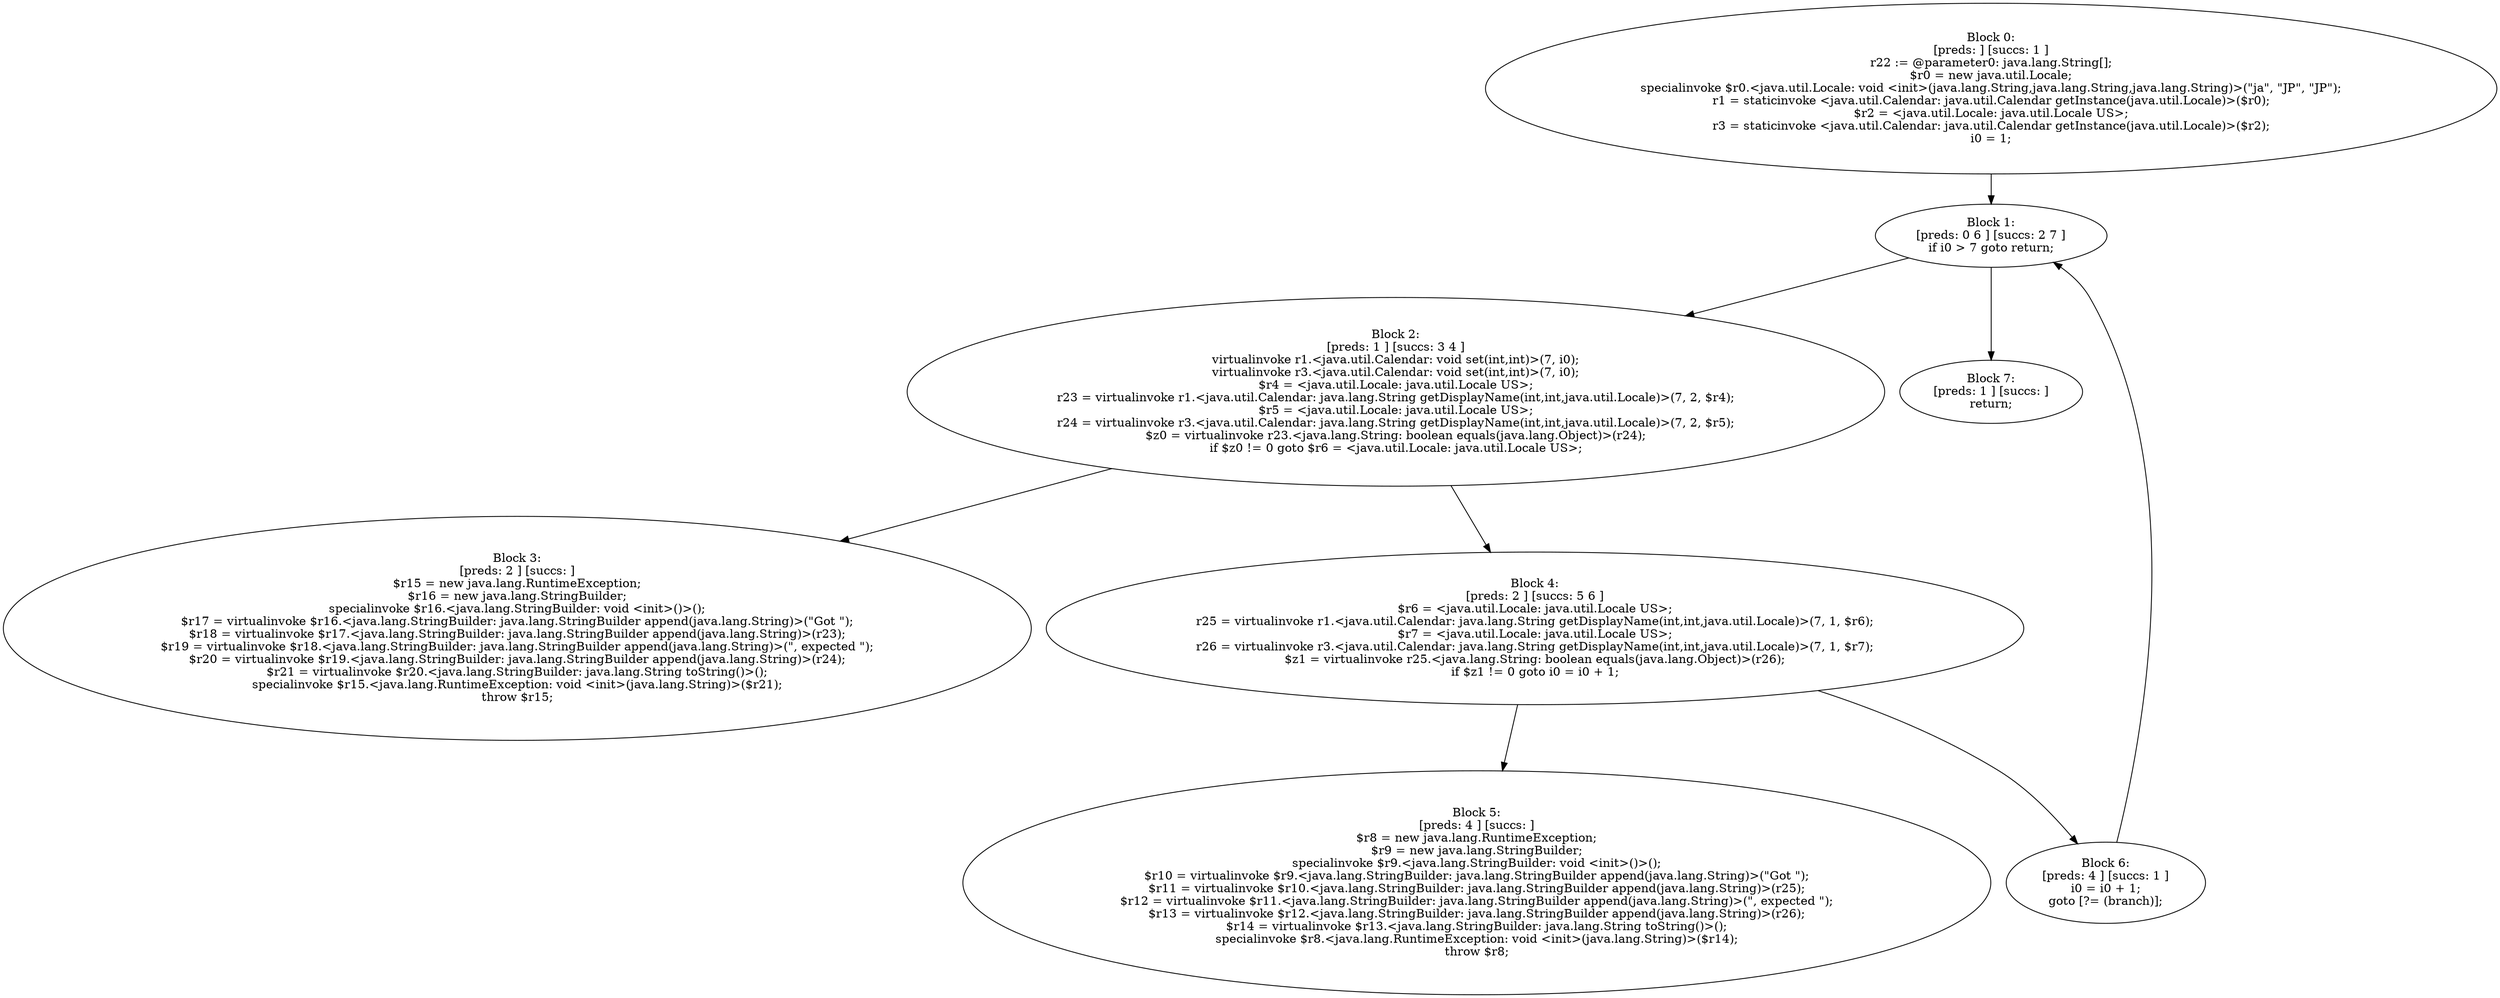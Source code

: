 digraph "unitGraph" {
    "Block 0:
[preds: ] [succs: 1 ]
r22 := @parameter0: java.lang.String[];
$r0 = new java.util.Locale;
specialinvoke $r0.<java.util.Locale: void <init>(java.lang.String,java.lang.String,java.lang.String)>(\"ja\", \"JP\", \"JP\");
r1 = staticinvoke <java.util.Calendar: java.util.Calendar getInstance(java.util.Locale)>($r0);
$r2 = <java.util.Locale: java.util.Locale US>;
r3 = staticinvoke <java.util.Calendar: java.util.Calendar getInstance(java.util.Locale)>($r2);
i0 = 1;
"
    "Block 1:
[preds: 0 6 ] [succs: 2 7 ]
if i0 > 7 goto return;
"
    "Block 2:
[preds: 1 ] [succs: 3 4 ]
virtualinvoke r1.<java.util.Calendar: void set(int,int)>(7, i0);
virtualinvoke r3.<java.util.Calendar: void set(int,int)>(7, i0);
$r4 = <java.util.Locale: java.util.Locale US>;
r23 = virtualinvoke r1.<java.util.Calendar: java.lang.String getDisplayName(int,int,java.util.Locale)>(7, 2, $r4);
$r5 = <java.util.Locale: java.util.Locale US>;
r24 = virtualinvoke r3.<java.util.Calendar: java.lang.String getDisplayName(int,int,java.util.Locale)>(7, 2, $r5);
$z0 = virtualinvoke r23.<java.lang.String: boolean equals(java.lang.Object)>(r24);
if $z0 != 0 goto $r6 = <java.util.Locale: java.util.Locale US>;
"
    "Block 3:
[preds: 2 ] [succs: ]
$r15 = new java.lang.RuntimeException;
$r16 = new java.lang.StringBuilder;
specialinvoke $r16.<java.lang.StringBuilder: void <init>()>();
$r17 = virtualinvoke $r16.<java.lang.StringBuilder: java.lang.StringBuilder append(java.lang.String)>(\"Got \");
$r18 = virtualinvoke $r17.<java.lang.StringBuilder: java.lang.StringBuilder append(java.lang.String)>(r23);
$r19 = virtualinvoke $r18.<java.lang.StringBuilder: java.lang.StringBuilder append(java.lang.String)>(\", expected \");
$r20 = virtualinvoke $r19.<java.lang.StringBuilder: java.lang.StringBuilder append(java.lang.String)>(r24);
$r21 = virtualinvoke $r20.<java.lang.StringBuilder: java.lang.String toString()>();
specialinvoke $r15.<java.lang.RuntimeException: void <init>(java.lang.String)>($r21);
throw $r15;
"
    "Block 4:
[preds: 2 ] [succs: 5 6 ]
$r6 = <java.util.Locale: java.util.Locale US>;
r25 = virtualinvoke r1.<java.util.Calendar: java.lang.String getDisplayName(int,int,java.util.Locale)>(7, 1, $r6);
$r7 = <java.util.Locale: java.util.Locale US>;
r26 = virtualinvoke r3.<java.util.Calendar: java.lang.String getDisplayName(int,int,java.util.Locale)>(7, 1, $r7);
$z1 = virtualinvoke r25.<java.lang.String: boolean equals(java.lang.Object)>(r26);
if $z1 != 0 goto i0 = i0 + 1;
"
    "Block 5:
[preds: 4 ] [succs: ]
$r8 = new java.lang.RuntimeException;
$r9 = new java.lang.StringBuilder;
specialinvoke $r9.<java.lang.StringBuilder: void <init>()>();
$r10 = virtualinvoke $r9.<java.lang.StringBuilder: java.lang.StringBuilder append(java.lang.String)>(\"Got \");
$r11 = virtualinvoke $r10.<java.lang.StringBuilder: java.lang.StringBuilder append(java.lang.String)>(r25);
$r12 = virtualinvoke $r11.<java.lang.StringBuilder: java.lang.StringBuilder append(java.lang.String)>(\", expected \");
$r13 = virtualinvoke $r12.<java.lang.StringBuilder: java.lang.StringBuilder append(java.lang.String)>(r26);
$r14 = virtualinvoke $r13.<java.lang.StringBuilder: java.lang.String toString()>();
specialinvoke $r8.<java.lang.RuntimeException: void <init>(java.lang.String)>($r14);
throw $r8;
"
    "Block 6:
[preds: 4 ] [succs: 1 ]
i0 = i0 + 1;
goto [?= (branch)];
"
    "Block 7:
[preds: 1 ] [succs: ]
return;
"
    "Block 0:
[preds: ] [succs: 1 ]
r22 := @parameter0: java.lang.String[];
$r0 = new java.util.Locale;
specialinvoke $r0.<java.util.Locale: void <init>(java.lang.String,java.lang.String,java.lang.String)>(\"ja\", \"JP\", \"JP\");
r1 = staticinvoke <java.util.Calendar: java.util.Calendar getInstance(java.util.Locale)>($r0);
$r2 = <java.util.Locale: java.util.Locale US>;
r3 = staticinvoke <java.util.Calendar: java.util.Calendar getInstance(java.util.Locale)>($r2);
i0 = 1;
"->"Block 1:
[preds: 0 6 ] [succs: 2 7 ]
if i0 > 7 goto return;
";
    "Block 1:
[preds: 0 6 ] [succs: 2 7 ]
if i0 > 7 goto return;
"->"Block 2:
[preds: 1 ] [succs: 3 4 ]
virtualinvoke r1.<java.util.Calendar: void set(int,int)>(7, i0);
virtualinvoke r3.<java.util.Calendar: void set(int,int)>(7, i0);
$r4 = <java.util.Locale: java.util.Locale US>;
r23 = virtualinvoke r1.<java.util.Calendar: java.lang.String getDisplayName(int,int,java.util.Locale)>(7, 2, $r4);
$r5 = <java.util.Locale: java.util.Locale US>;
r24 = virtualinvoke r3.<java.util.Calendar: java.lang.String getDisplayName(int,int,java.util.Locale)>(7, 2, $r5);
$z0 = virtualinvoke r23.<java.lang.String: boolean equals(java.lang.Object)>(r24);
if $z0 != 0 goto $r6 = <java.util.Locale: java.util.Locale US>;
";
    "Block 1:
[preds: 0 6 ] [succs: 2 7 ]
if i0 > 7 goto return;
"->"Block 7:
[preds: 1 ] [succs: ]
return;
";
    "Block 2:
[preds: 1 ] [succs: 3 4 ]
virtualinvoke r1.<java.util.Calendar: void set(int,int)>(7, i0);
virtualinvoke r3.<java.util.Calendar: void set(int,int)>(7, i0);
$r4 = <java.util.Locale: java.util.Locale US>;
r23 = virtualinvoke r1.<java.util.Calendar: java.lang.String getDisplayName(int,int,java.util.Locale)>(7, 2, $r4);
$r5 = <java.util.Locale: java.util.Locale US>;
r24 = virtualinvoke r3.<java.util.Calendar: java.lang.String getDisplayName(int,int,java.util.Locale)>(7, 2, $r5);
$z0 = virtualinvoke r23.<java.lang.String: boolean equals(java.lang.Object)>(r24);
if $z0 != 0 goto $r6 = <java.util.Locale: java.util.Locale US>;
"->"Block 3:
[preds: 2 ] [succs: ]
$r15 = new java.lang.RuntimeException;
$r16 = new java.lang.StringBuilder;
specialinvoke $r16.<java.lang.StringBuilder: void <init>()>();
$r17 = virtualinvoke $r16.<java.lang.StringBuilder: java.lang.StringBuilder append(java.lang.String)>(\"Got \");
$r18 = virtualinvoke $r17.<java.lang.StringBuilder: java.lang.StringBuilder append(java.lang.String)>(r23);
$r19 = virtualinvoke $r18.<java.lang.StringBuilder: java.lang.StringBuilder append(java.lang.String)>(\", expected \");
$r20 = virtualinvoke $r19.<java.lang.StringBuilder: java.lang.StringBuilder append(java.lang.String)>(r24);
$r21 = virtualinvoke $r20.<java.lang.StringBuilder: java.lang.String toString()>();
specialinvoke $r15.<java.lang.RuntimeException: void <init>(java.lang.String)>($r21);
throw $r15;
";
    "Block 2:
[preds: 1 ] [succs: 3 4 ]
virtualinvoke r1.<java.util.Calendar: void set(int,int)>(7, i0);
virtualinvoke r3.<java.util.Calendar: void set(int,int)>(7, i0);
$r4 = <java.util.Locale: java.util.Locale US>;
r23 = virtualinvoke r1.<java.util.Calendar: java.lang.String getDisplayName(int,int,java.util.Locale)>(7, 2, $r4);
$r5 = <java.util.Locale: java.util.Locale US>;
r24 = virtualinvoke r3.<java.util.Calendar: java.lang.String getDisplayName(int,int,java.util.Locale)>(7, 2, $r5);
$z0 = virtualinvoke r23.<java.lang.String: boolean equals(java.lang.Object)>(r24);
if $z0 != 0 goto $r6 = <java.util.Locale: java.util.Locale US>;
"->"Block 4:
[preds: 2 ] [succs: 5 6 ]
$r6 = <java.util.Locale: java.util.Locale US>;
r25 = virtualinvoke r1.<java.util.Calendar: java.lang.String getDisplayName(int,int,java.util.Locale)>(7, 1, $r6);
$r7 = <java.util.Locale: java.util.Locale US>;
r26 = virtualinvoke r3.<java.util.Calendar: java.lang.String getDisplayName(int,int,java.util.Locale)>(7, 1, $r7);
$z1 = virtualinvoke r25.<java.lang.String: boolean equals(java.lang.Object)>(r26);
if $z1 != 0 goto i0 = i0 + 1;
";
    "Block 4:
[preds: 2 ] [succs: 5 6 ]
$r6 = <java.util.Locale: java.util.Locale US>;
r25 = virtualinvoke r1.<java.util.Calendar: java.lang.String getDisplayName(int,int,java.util.Locale)>(7, 1, $r6);
$r7 = <java.util.Locale: java.util.Locale US>;
r26 = virtualinvoke r3.<java.util.Calendar: java.lang.String getDisplayName(int,int,java.util.Locale)>(7, 1, $r7);
$z1 = virtualinvoke r25.<java.lang.String: boolean equals(java.lang.Object)>(r26);
if $z1 != 0 goto i0 = i0 + 1;
"->"Block 5:
[preds: 4 ] [succs: ]
$r8 = new java.lang.RuntimeException;
$r9 = new java.lang.StringBuilder;
specialinvoke $r9.<java.lang.StringBuilder: void <init>()>();
$r10 = virtualinvoke $r9.<java.lang.StringBuilder: java.lang.StringBuilder append(java.lang.String)>(\"Got \");
$r11 = virtualinvoke $r10.<java.lang.StringBuilder: java.lang.StringBuilder append(java.lang.String)>(r25);
$r12 = virtualinvoke $r11.<java.lang.StringBuilder: java.lang.StringBuilder append(java.lang.String)>(\", expected \");
$r13 = virtualinvoke $r12.<java.lang.StringBuilder: java.lang.StringBuilder append(java.lang.String)>(r26);
$r14 = virtualinvoke $r13.<java.lang.StringBuilder: java.lang.String toString()>();
specialinvoke $r8.<java.lang.RuntimeException: void <init>(java.lang.String)>($r14);
throw $r8;
";
    "Block 4:
[preds: 2 ] [succs: 5 6 ]
$r6 = <java.util.Locale: java.util.Locale US>;
r25 = virtualinvoke r1.<java.util.Calendar: java.lang.String getDisplayName(int,int,java.util.Locale)>(7, 1, $r6);
$r7 = <java.util.Locale: java.util.Locale US>;
r26 = virtualinvoke r3.<java.util.Calendar: java.lang.String getDisplayName(int,int,java.util.Locale)>(7, 1, $r7);
$z1 = virtualinvoke r25.<java.lang.String: boolean equals(java.lang.Object)>(r26);
if $z1 != 0 goto i0 = i0 + 1;
"->"Block 6:
[preds: 4 ] [succs: 1 ]
i0 = i0 + 1;
goto [?= (branch)];
";
    "Block 6:
[preds: 4 ] [succs: 1 ]
i0 = i0 + 1;
goto [?= (branch)];
"->"Block 1:
[preds: 0 6 ] [succs: 2 7 ]
if i0 > 7 goto return;
";
}
